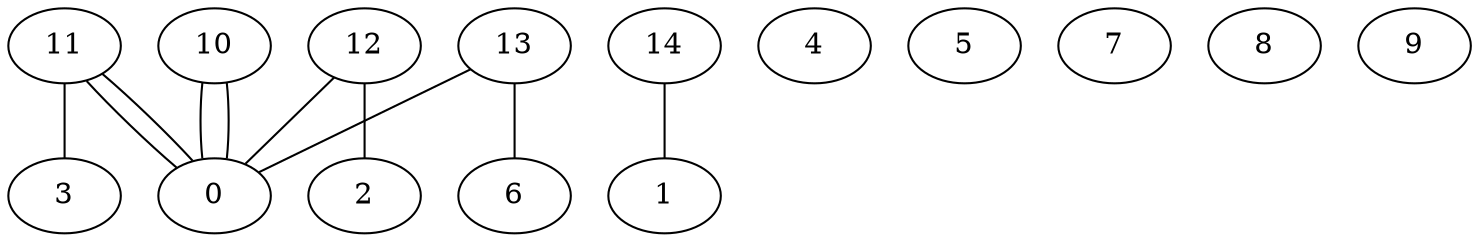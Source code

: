 graph G {
0;
1;
2;
3;
4;
5;
6;
7;
8;
9;
10;
11;
12;
13;
14;
14--1 ;
13--6 ;
13--0 ;
12--2 ;
12--0 ;
11--3 ;
11--0 ;
11--0 ;
10--0 ;
10--0 ;
}
